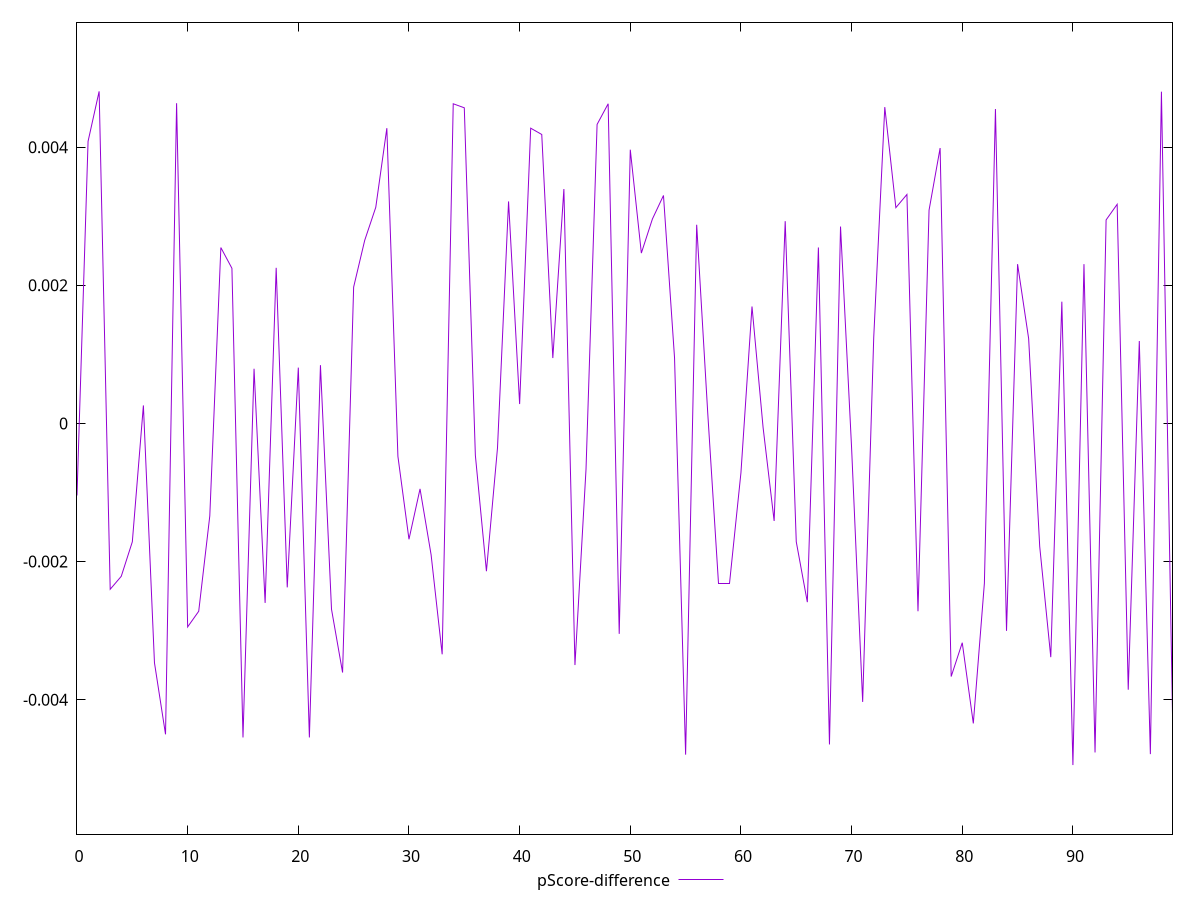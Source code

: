 reset

$pScoreDifference <<EOF
0 -0.0010417829901502133
1 0.004084856484931454
2 0.004808536021491228
3 -0.002400361757360997
4 -0.002212600456489827
5 -0.0017129779305262074
6 0.00026113178966348863
7 -0.0034645685736952505
8 -0.004500647429906126
9 0.004636647101383562
10 -0.0029451176253257154
11 -0.002718703151478801
12 -0.0013389328929745894
13 0.0025468445943694525
14 0.0022467805412658866
15 -0.004546117692208012
16 0.0007920555470722901
17 -0.0025979957703916503
18 0.0022539891873283313
19 -0.00237308513429561
20 0.000808559729075637
21 -0.004546117692208123
22 0.0008448587905626193
23 -0.002689925640866833
24 -0.0036056812634010886
25 0.0019751058090970997
26 0.00265151168480815
27 0.003129805728730237
28 0.0042755245299265394
29 -0.0004754963819352167
30 -0.001676483158133478
31 -0.0009468536613691427
32 -0.00190081836210158
33 -0.0033417942241397627
34 0.00462889644965573
35 0.004570504469321954
36 -0.0004608414524357729
37 -0.002138606504146861
38 -0.00035361982608605146
39 0.003215260575749732
40 0.0002811701074098092
41 0.0042755245299265394
42 0.004184291433901199
43 0.0009478491995092604
44 0.0033946860829180414
45 -0.0034975000682635864
46 -0.0006611084064732375
47 0.0043297079605472966
48 0.00462889644965573
49 -0.0030456550443335086
50 0.003964096973782805
51 0.002466945100498061
52 0.002960652673519479
53 0.0033013066587436277
54 0.0009478491995092604
55 -0.004795264847066818
56 0.002876946010916934
57 0.00015074289522410723
58 -0.0023147369780923046
59 -0.0023147369780923046
60 -0.0007143588643816947
61 0.001693996733754699
62 -0.00005597078673882927
63 -0.0014111831130651717
64 0.002928929424301341
65 -0.0017129779305262074
66 -0.0025867845762452546
67 0.002547821300991524
68 -0.0046470199968394015
69 0.0028511933872103663
70 -0.00035361982608599594
71 -0.004030939765162316
72 0.0012456092345285528
73 0.00458081795342824
74 0.003124851101774073
75 0.0033158906298471798
76 -0.002718703151479023
77 0.0030882131294023285
78 0.003987940391898093
79 -0.003663859554829998
80 -0.003174256049847826
81 -0.004342195416436583
82 -0.0023147369780923046
83 0.0045531728514560665
84 -0.003002216049570119
85 0.0023068503902937774
86 0.0012293978171682603
87 -0.0017806679358211945
88 -0.003382990029553159
89 0.0017635114578673592
90 -0.004945552978724049
91 0.0023068503902937774
92 -0.004763377389064674
93 0.002947075471020383
94 0.0031733806893188554
95 -0.003855091201796973
96 0.0011941224482411583
97 -0.004786838063523757
98 0.004804045665204509
99 -0.004205971523764368
EOF

set key outside below
set xrange [0:99]
set yrange [-0.005945552978724049:0.005808536021491228]
set trange [-0.005945552978724049:0.005808536021491228]
set terminal svg size 640, 500 enhanced background rgb 'white'
set output "reports/report_00027_2021-02-24T12-40-31.850Z/max-potential-fid/samples/music/pScore-difference/values.svg"

plot $pScoreDifference title "pScore-difference" with line

reset
